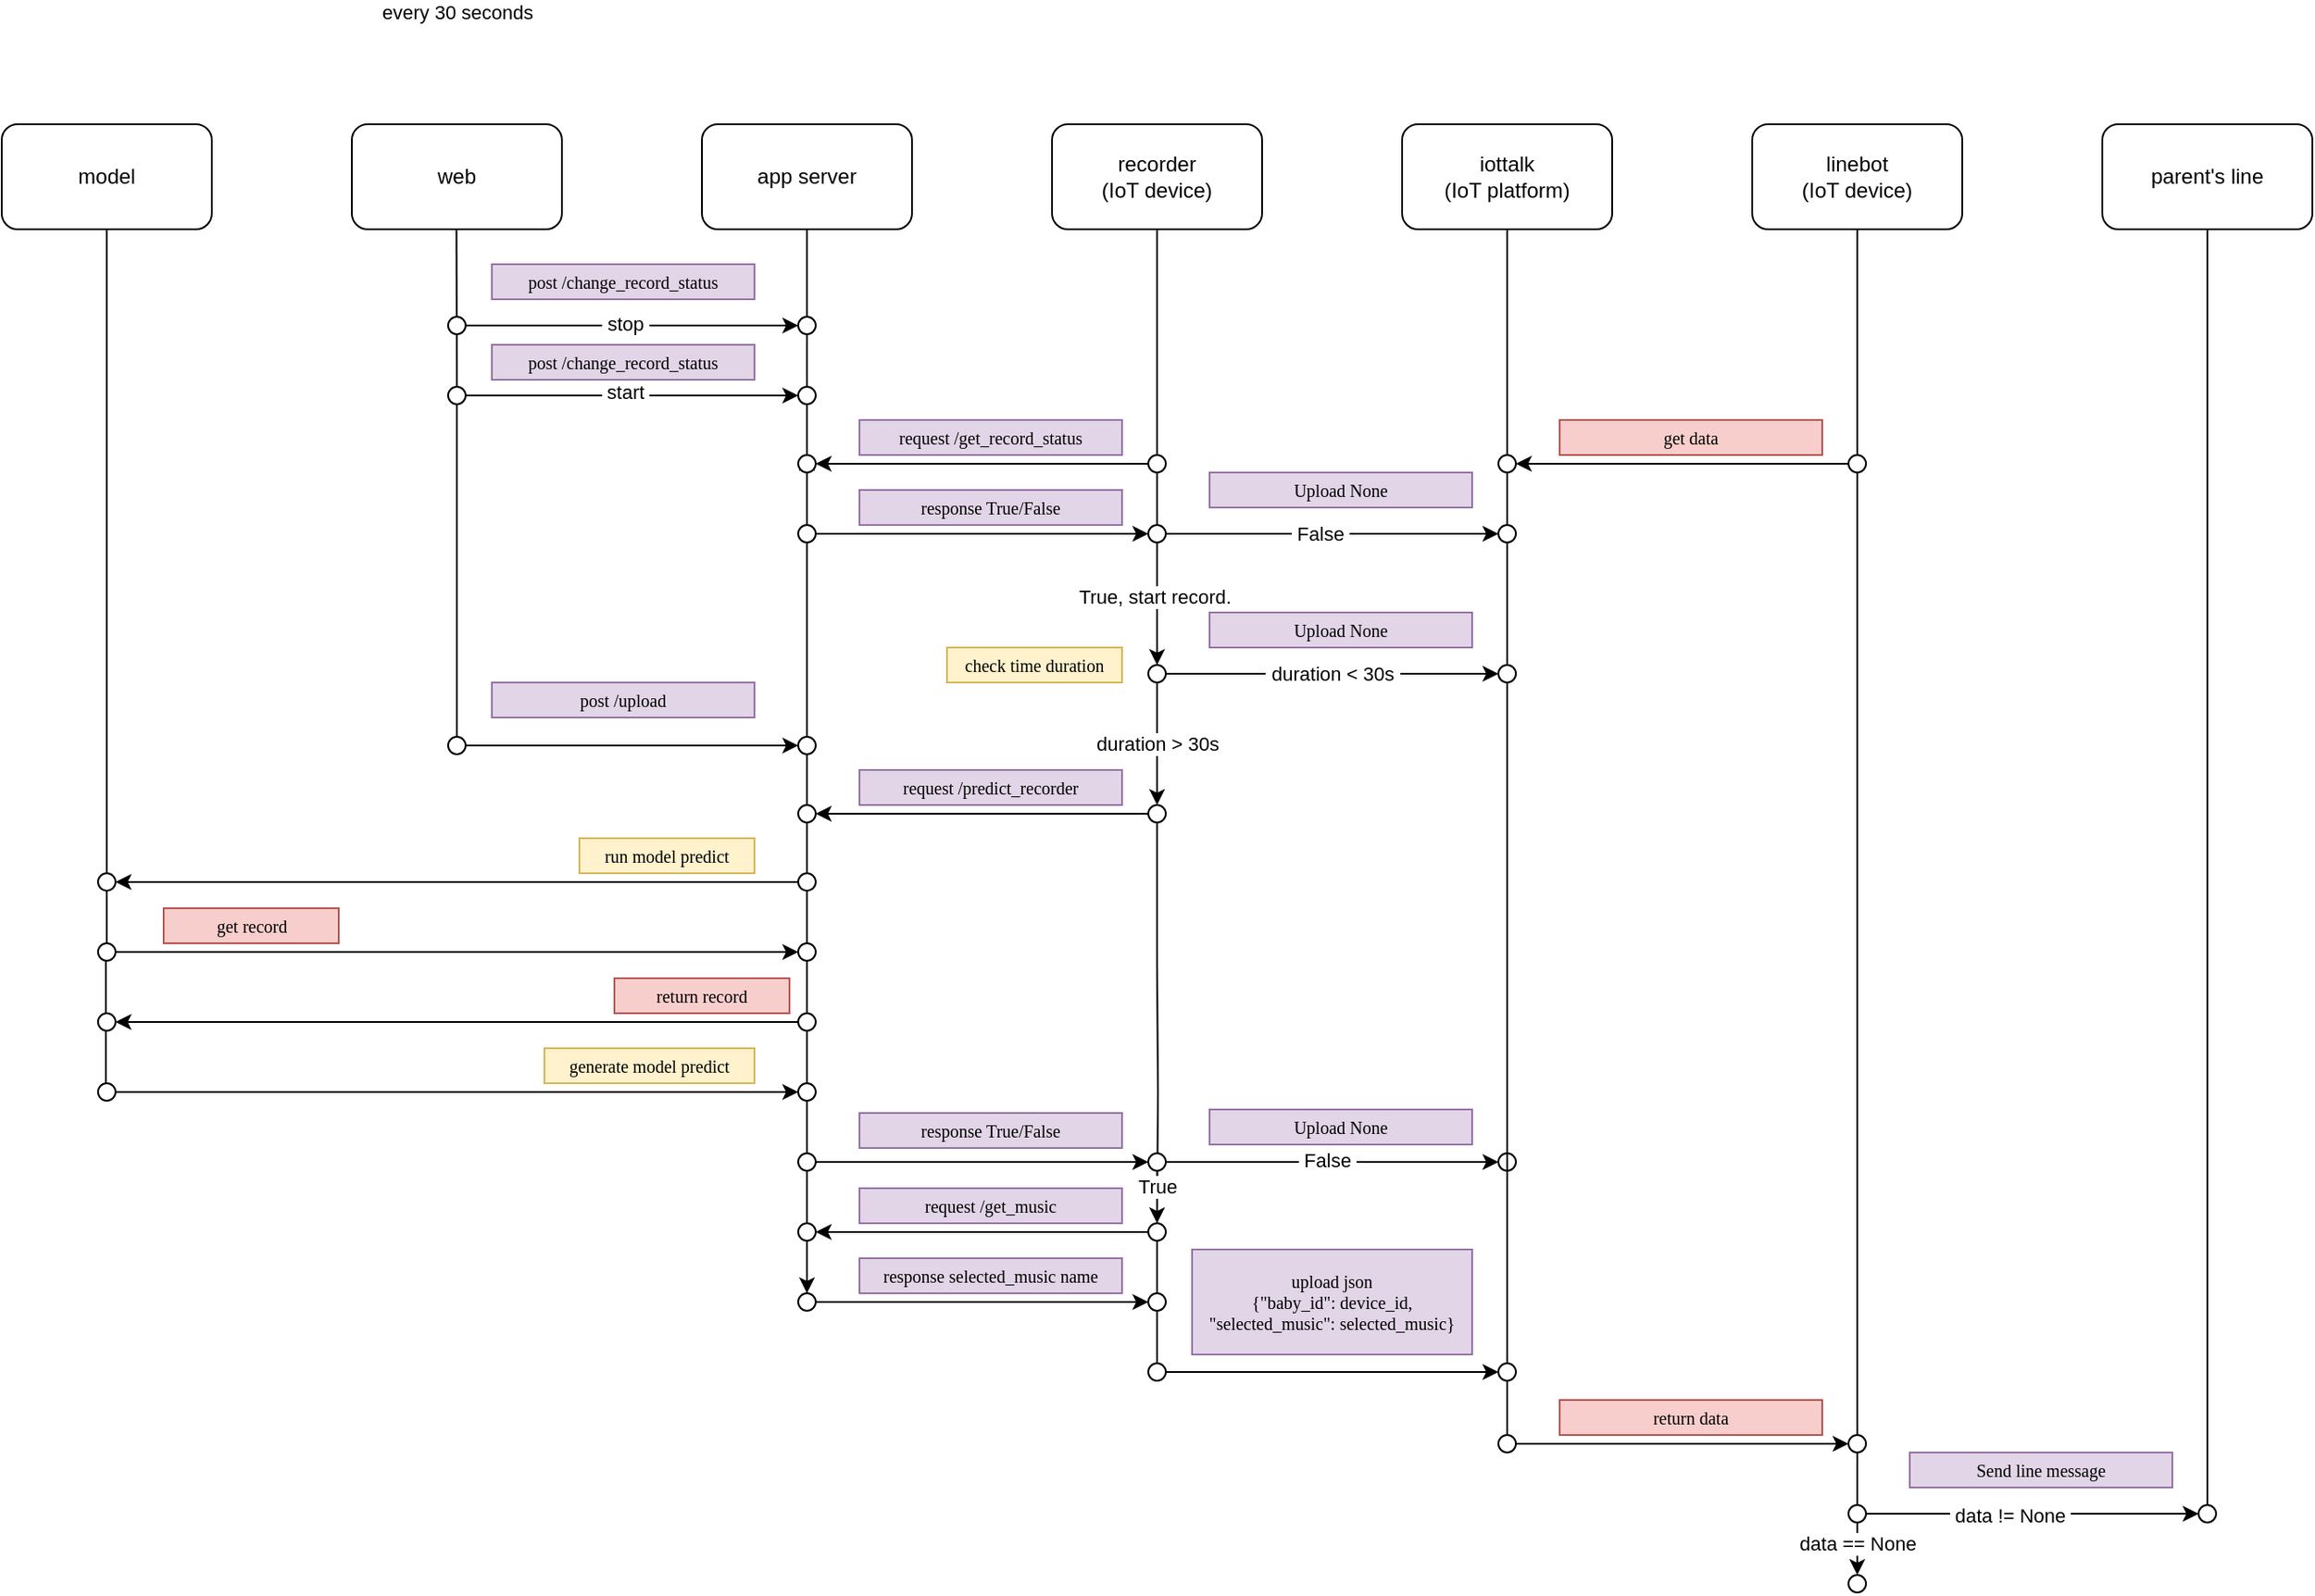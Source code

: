 <mxfile version="22.1.16" type="github">
  <diagram name="第 1 页" id="AM1pOyDXr0xeCYtkoIV7">
    <mxGraphModel dx="2261" dy="746" grid="1" gridSize="10" guides="1" tooltips="1" connect="1" arrows="1" fold="1" page="1" pageScale="1" pageWidth="827" pageHeight="1169" math="0" shadow="0">
      <root>
        <mxCell id="0" />
        <mxCell id="1" parent="0" />
        <mxCell id="ZWByFL8Ro4nNfFt7e3Mq-2" value="recorder&lt;br&gt;(IoT device)" style="rounded=1;whiteSpace=wrap;html=1;" vertex="1" parent="1">
          <mxGeometry x="140" y="120" width="120" height="60" as="geometry" />
        </mxCell>
        <mxCell id="ZWByFL8Ro4nNfFt7e3Mq-3" value="iottalk&lt;br&gt;(IoT platform)" style="rounded=1;whiteSpace=wrap;html=1;" vertex="1" parent="1">
          <mxGeometry x="340" y="120" width="120" height="60" as="geometry" />
        </mxCell>
        <mxCell id="ZWByFL8Ro4nNfFt7e3Mq-5" value="linebot&lt;br&gt;(IoT device)" style="rounded=1;whiteSpace=wrap;html=1;" vertex="1" parent="1">
          <mxGeometry x="540" y="120" width="120" height="60" as="geometry" />
        </mxCell>
        <mxCell id="ZWByFL8Ro4nNfFt7e3Mq-7" value="parent&#39;s line" style="rounded=1;whiteSpace=wrap;html=1;" vertex="1" parent="1">
          <mxGeometry x="740" y="120" width="120" height="60" as="geometry" />
        </mxCell>
        <mxCell id="ZWByFL8Ro4nNfFt7e3Mq-9" value="" style="endArrow=none;html=1;rounded=0;entryX=0.5;entryY=1;entryDx=0;entryDy=0;" edge="1" parent="1" source="ZWByFL8Ro4nNfFt7e3Mq-144" target="ZWByFL8Ro4nNfFt7e3Mq-3">
          <mxGeometry width="50" height="50" relative="1" as="geometry">
            <mxPoint x="400" y="360" as="sourcePoint" />
            <mxPoint x="410" y="190" as="targetPoint" />
          </mxGeometry>
        </mxCell>
        <mxCell id="ZWByFL8Ro4nNfFt7e3Mq-12" value="" style="endArrow=none;html=1;rounded=0;entryX=0.5;entryY=1;entryDx=0;entryDy=0;" edge="1" parent="1" source="ZWByFL8Ro4nNfFt7e3Mq-14">
          <mxGeometry width="50" height="50" relative="1" as="geometry">
            <mxPoint x="200" y="360" as="sourcePoint" />
            <mxPoint x="200" y="180" as="targetPoint" />
          </mxGeometry>
        </mxCell>
        <mxCell id="ZWByFL8Ro4nNfFt7e3Mq-32" value="" style="edgeStyle=orthogonalEdgeStyle;rounded=0;orthogonalLoop=1;jettySize=auto;html=1;" edge="1" parent="1" source="ZWByFL8Ro4nNfFt7e3Mq-14" target="ZWByFL8Ro4nNfFt7e3Mq-31">
          <mxGeometry relative="1" as="geometry" />
        </mxCell>
        <mxCell id="ZWByFL8Ro4nNfFt7e3Mq-14" value="" style="ellipse;whiteSpace=wrap;html=1;aspect=fixed;" vertex="1" parent="1">
          <mxGeometry x="195" y="309" width="10" height="10" as="geometry" />
        </mxCell>
        <mxCell id="ZWByFL8Ro4nNfFt7e3Mq-17" value="" style="endArrow=none;html=1;rounded=0;entryX=0.5;entryY=1;entryDx=0;entryDy=0;" edge="1" parent="1" source="ZWByFL8Ro4nNfFt7e3Mq-124" target="ZWByFL8Ro4nNfFt7e3Mq-15">
          <mxGeometry width="50" height="50" relative="1" as="geometry">
            <mxPoint x="400" y="398" as="sourcePoint" />
            <mxPoint x="400" y="298" as="targetPoint" />
          </mxGeometry>
        </mxCell>
        <mxCell id="ZWByFL8Ro4nNfFt7e3Mq-183" value="" style="edgeStyle=orthogonalEdgeStyle;rounded=0;orthogonalLoop=1;jettySize=auto;html=1;" edge="1" parent="1" source="ZWByFL8Ro4nNfFt7e3Mq-15" target="ZWByFL8Ro4nNfFt7e3Mq-182">
          <mxGeometry relative="1" as="geometry" />
        </mxCell>
        <mxCell id="ZWByFL8Ro4nNfFt7e3Mq-15" value="" style="ellipse;whiteSpace=wrap;html=1;aspect=fixed;" vertex="1" parent="1">
          <mxGeometry x="395" y="869" width="10" height="10" as="geometry" />
        </mxCell>
        <mxCell id="ZWByFL8Ro4nNfFt7e3Mq-18" value="app server" style="rounded=1;whiteSpace=wrap;html=1;" vertex="1" parent="1">
          <mxGeometry x="-60" y="120" width="120" height="60" as="geometry" />
        </mxCell>
        <mxCell id="ZWByFL8Ro4nNfFt7e3Mq-22" value="" style="endArrow=none;html=1;rounded=0;entryX=0.5;entryY=1;entryDx=0;entryDy=0;" edge="1" parent="1" source="ZWByFL8Ro4nNfFt7e3Mq-201">
          <mxGeometry width="50" height="50" relative="1" as="geometry">
            <mxPoint y="290" as="sourcePoint" />
            <mxPoint y="180" as="targetPoint" />
          </mxGeometry>
        </mxCell>
        <mxCell id="ZWByFL8Ro4nNfFt7e3Mq-23" value="" style="endArrow=none;html=1;rounded=0;entryX=0.5;entryY=1;entryDx=0;entryDy=0;" edge="1" parent="1" target="ZWByFL8Ro4nNfFt7e3Mq-24" source="ZWByFL8Ro4nNfFt7e3Mq-207">
          <mxGeometry width="50" height="50" relative="1" as="geometry">
            <mxPoint y="589" as="sourcePoint" />
            <mxPoint y="259" as="targetPoint" />
          </mxGeometry>
        </mxCell>
        <mxCell id="ZWByFL8Ro4nNfFt7e3Mq-38" value="" style="edgeStyle=orthogonalEdgeStyle;rounded=0;orthogonalLoop=1;jettySize=auto;html=1;" edge="1" parent="1" source="ZWByFL8Ro4nNfFt7e3Mq-24" target="ZWByFL8Ro4nNfFt7e3Mq-37">
          <mxGeometry relative="1" as="geometry" />
        </mxCell>
        <mxCell id="ZWByFL8Ro4nNfFt7e3Mq-25" value="web" style="rounded=1;whiteSpace=wrap;html=1;" vertex="1" parent="1">
          <mxGeometry x="-260" y="120" width="120" height="60" as="geometry" />
        </mxCell>
        <mxCell id="ZWByFL8Ro4nNfFt7e3Mq-27" value="" style="endArrow=none;html=1;rounded=0;entryX=0.5;entryY=1;entryDx=0;entryDy=0;" edge="1" parent="1" source="ZWByFL8Ro4nNfFt7e3Mq-28">
          <mxGeometry width="50" height="50" relative="1" as="geometry">
            <mxPoint x="-200" y="360" as="sourcePoint" />
            <mxPoint x="-200.24" y="180" as="targetPoint" />
          </mxGeometry>
        </mxCell>
        <mxCell id="ZWByFL8Ro4nNfFt7e3Mq-33" value="" style="endArrow=none;html=1;rounded=0;entryX=0.5;entryY=1;entryDx=0;entryDy=0;" edge="1" parent="1" source="ZWByFL8Ro4nNfFt7e3Mq-24" target="ZWByFL8Ro4nNfFt7e3Mq-31">
          <mxGeometry width="50" height="50" relative="1" as="geometry">
            <mxPoint y="369" as="sourcePoint" />
            <mxPoint y="259" as="targetPoint" />
          </mxGeometry>
        </mxCell>
        <mxCell id="ZWByFL8Ro4nNfFt7e3Mq-43" style="edgeStyle=orthogonalEdgeStyle;rounded=0;orthogonalLoop=1;jettySize=auto;html=1;exitX=0;exitY=1;exitDx=0;exitDy=0;" edge="1" parent="1" source="ZWByFL8Ro4nNfFt7e3Mq-31">
          <mxGeometry relative="1" as="geometry">
            <mxPoint y="309" as="targetPoint" />
          </mxGeometry>
        </mxCell>
        <mxCell id="ZWByFL8Ro4nNfFt7e3Mq-31" value="" style="ellipse;whiteSpace=wrap;html=1;aspect=fixed;" vertex="1" parent="1">
          <mxGeometry x="-5" y="309" width="10" height="10" as="geometry" />
        </mxCell>
        <mxCell id="ZWByFL8Ro4nNfFt7e3Mq-36" value="request&amp;nbsp;/get_record_status" style="rounded=0;whiteSpace=wrap;html=1;fillColor=#e1d5e7;strokeColor=#9673a6;fontFamily=Comic Sans MS;fontSize=10;" vertex="1" parent="1">
          <mxGeometry x="30" y="289" width="150" height="20" as="geometry" />
        </mxCell>
        <mxCell id="ZWByFL8Ro4nNfFt7e3Mq-41" value="" style="rounded=0;orthogonalLoop=1;jettySize=auto;html=1;endArrow=none;endFill=0;" edge="1" parent="1" source="ZWByFL8Ro4nNfFt7e3Mq-37" target="ZWByFL8Ro4nNfFt7e3Mq-40">
          <mxGeometry relative="1" as="geometry" />
        </mxCell>
        <mxCell id="ZWByFL8Ro4nNfFt7e3Mq-47" value="" style="edgeStyle=orthogonalEdgeStyle;rounded=0;orthogonalLoop=1;jettySize=auto;html=1;" edge="1" parent="1" source="ZWByFL8Ro4nNfFt7e3Mq-37" target="ZWByFL8Ro4nNfFt7e3Mq-40">
          <mxGeometry relative="1" as="geometry" />
        </mxCell>
        <mxCell id="ZWByFL8Ro4nNfFt7e3Mq-48" value="&amp;nbsp;True, start record.&amp;nbsp;&amp;nbsp;" style="edgeLabel;html=1;align=center;verticalAlign=middle;resizable=0;points=[];" vertex="1" connectable="0" parent="ZWByFL8Ro4nNfFt7e3Mq-47">
          <mxGeometry x="0.286" y="-1" relative="1" as="geometry">
            <mxPoint x="1" y="-14" as="offset" />
          </mxGeometry>
        </mxCell>
        <mxCell id="ZWByFL8Ro4nNfFt7e3Mq-173" style="edgeStyle=orthogonalEdgeStyle;rounded=0;orthogonalLoop=1;jettySize=auto;html=1;entryX=0.5;entryY=1;entryDx=0;entryDy=0;endArrow=none;endFill=0;" edge="1" parent="1" source="ZWByFL8Ro4nNfFt7e3Mq-37" target="ZWByFL8Ro4nNfFt7e3Mq-14">
          <mxGeometry relative="1" as="geometry" />
        </mxCell>
        <mxCell id="ZWByFL8Ro4nNfFt7e3Mq-175" value="" style="edgeStyle=orthogonalEdgeStyle;rounded=0;orthogonalLoop=1;jettySize=auto;html=1;" edge="1" parent="1" source="ZWByFL8Ro4nNfFt7e3Mq-37" target="ZWByFL8Ro4nNfFt7e3Mq-174">
          <mxGeometry relative="1" as="geometry" />
        </mxCell>
        <mxCell id="ZWByFL8Ro4nNfFt7e3Mq-177" value="&amp;nbsp;False&amp;nbsp;" style="edgeLabel;html=1;align=center;verticalAlign=middle;resizable=0;points=[];" vertex="1" connectable="0" parent="ZWByFL8Ro4nNfFt7e3Mq-175">
          <mxGeometry x="-0.074" relative="1" as="geometry">
            <mxPoint as="offset" />
          </mxGeometry>
        </mxCell>
        <mxCell id="ZWByFL8Ro4nNfFt7e3Mq-37" value="" style="ellipse;whiteSpace=wrap;html=1;aspect=fixed;" vertex="1" parent="1">
          <mxGeometry x="195" y="349" width="10" height="10" as="geometry" />
        </mxCell>
        <mxCell id="ZWByFL8Ro4nNfFt7e3Mq-50" value="" style="edgeStyle=orthogonalEdgeStyle;rounded=0;orthogonalLoop=1;jettySize=auto;html=1;" edge="1" parent="1" source="ZWByFL8Ro4nNfFt7e3Mq-40" target="ZWByFL8Ro4nNfFt7e3Mq-49">
          <mxGeometry relative="1" as="geometry" />
        </mxCell>
        <mxCell id="ZWByFL8Ro4nNfFt7e3Mq-58" value="&amp;nbsp;duration &amp;gt; 30s&amp;nbsp;" style="edgeLabel;html=1;align=center;verticalAlign=middle;resizable=0;points=[];" vertex="1" connectable="0" parent="ZWByFL8Ro4nNfFt7e3Mq-50">
          <mxGeometry x="-0.018" relative="1" as="geometry">
            <mxPoint as="offset" />
          </mxGeometry>
        </mxCell>
        <mxCell id="ZWByFL8Ro4nNfFt7e3Mq-54" value="" style="edgeStyle=orthogonalEdgeStyle;rounded=0;orthogonalLoop=1;jettySize=auto;html=1;" edge="1" parent="1" source="ZWByFL8Ro4nNfFt7e3Mq-40" target="ZWByFL8Ro4nNfFt7e3Mq-53">
          <mxGeometry relative="1" as="geometry" />
        </mxCell>
        <mxCell id="ZWByFL8Ro4nNfFt7e3Mq-56" value="&amp;nbsp;duration &amp;lt; 30s&amp;nbsp;" style="edgeLabel;html=1;align=center;verticalAlign=middle;resizable=0;points=[];" vertex="1" connectable="0" parent="ZWByFL8Ro4nNfFt7e3Mq-54">
          <mxGeometry x="0.346" relative="1" as="geometry">
            <mxPoint x="-33" as="offset" />
          </mxGeometry>
        </mxCell>
        <mxCell id="ZWByFL8Ro4nNfFt7e3Mq-40" value="" style="ellipse;whiteSpace=wrap;html=1;aspect=fixed;" vertex="1" parent="1">
          <mxGeometry x="195" y="429" width="10" height="10" as="geometry" />
        </mxCell>
        <mxCell id="ZWByFL8Ro4nNfFt7e3Mq-44" value="" style="endArrow=none;html=1;rounded=0;entryX=0.5;entryY=1;entryDx=0;entryDy=0;" edge="1" parent="1" target="ZWByFL8Ro4nNfFt7e3Mq-24">
          <mxGeometry width="50" height="50" relative="1" as="geometry">
            <mxPoint y="369" as="sourcePoint" />
            <mxPoint y="319" as="targetPoint" />
          </mxGeometry>
        </mxCell>
        <mxCell id="ZWByFL8Ro4nNfFt7e3Mq-24" value="" style="ellipse;whiteSpace=wrap;html=1;aspect=fixed;" vertex="1" parent="1">
          <mxGeometry x="-5" y="349" width="10" height="10" as="geometry" />
        </mxCell>
        <mxCell id="ZWByFL8Ro4nNfFt7e3Mq-45" value="response True/False" style="rounded=0;whiteSpace=wrap;html=1;fillColor=#e1d5e7;strokeColor=#9673a6;fontFamily=Comic Sans MS;fontSize=10;" vertex="1" parent="1">
          <mxGeometry x="30" y="329" width="150" height="20" as="geometry" />
        </mxCell>
        <mxCell id="ZWByFL8Ro4nNfFt7e3Mq-60" value="" style="edgeStyle=orthogonalEdgeStyle;rounded=0;orthogonalLoop=1;jettySize=auto;html=1;endArrow=none;endFill=0;" edge="1" parent="1" source="ZWByFL8Ro4nNfFt7e3Mq-106">
          <mxGeometry relative="1" as="geometry">
            <mxPoint x="200" y="818" as="targetPoint" />
          </mxGeometry>
        </mxCell>
        <mxCell id="ZWByFL8Ro4nNfFt7e3Mq-62" value="" style="edgeStyle=orthogonalEdgeStyle;rounded=0;orthogonalLoop=1;jettySize=auto;html=1;" edge="1" parent="1" source="ZWByFL8Ro4nNfFt7e3Mq-49" target="ZWByFL8Ro4nNfFt7e3Mq-61">
          <mxGeometry relative="1" as="geometry" />
        </mxCell>
        <mxCell id="ZWByFL8Ro4nNfFt7e3Mq-49" value="" style="ellipse;whiteSpace=wrap;html=1;aspect=fixed;" vertex="1" parent="1">
          <mxGeometry x="195" y="509" width="10" height="10" as="geometry" />
        </mxCell>
        <mxCell id="ZWByFL8Ro4nNfFt7e3Mq-55" value="check time duration" style="rounded=0;whiteSpace=wrap;html=1;fillColor=#fff2cc;strokeColor=#d6b656;fontFamily=Comic Sans MS;fontSize=10;" vertex="1" parent="1">
          <mxGeometry x="80" y="419" width="100" height="20" as="geometry" />
        </mxCell>
        <mxCell id="ZWByFL8Ro4nNfFt7e3Mq-63" value="" style="endArrow=none;html=1;rounded=0;entryX=0.5;entryY=1;entryDx=0;entryDy=0;" edge="1" parent="1" source="ZWByFL8Ro4nNfFt7e3Mq-137" target="ZWByFL8Ro4nNfFt7e3Mq-61">
          <mxGeometry width="50" height="50" relative="1" as="geometry">
            <mxPoint y="749" as="sourcePoint" />
            <mxPoint y="359" as="targetPoint" />
          </mxGeometry>
        </mxCell>
        <mxCell id="ZWByFL8Ro4nNfFt7e3Mq-61" value="" style="ellipse;whiteSpace=wrap;html=1;aspect=fixed;" vertex="1" parent="1">
          <mxGeometry x="-5" y="509" width="10" height="10" as="geometry" />
        </mxCell>
        <mxCell id="ZWByFL8Ro4nNfFt7e3Mq-65" value="request&amp;nbsp;/predict_recorder" style="rounded=0;whiteSpace=wrap;html=1;fillColor=#e1d5e7;strokeColor=#9673a6;fontFamily=Comic Sans MS;fontSize=10;" vertex="1" parent="1">
          <mxGeometry x="30" y="489" width="150" height="20" as="geometry" />
        </mxCell>
        <mxCell id="ZWByFL8Ro4nNfFt7e3Mq-76" value="" style="edgeStyle=orthogonalEdgeStyle;rounded=0;orthogonalLoop=1;jettySize=auto;html=1;" edge="1" parent="1" source="ZWByFL8Ro4nNfFt7e3Mq-67" target="ZWByFL8Ro4nNfFt7e3Mq-75">
          <mxGeometry relative="1" as="geometry" />
        </mxCell>
        <mxCell id="ZWByFL8Ro4nNfFt7e3Mq-67" value="" style="ellipse;whiteSpace=wrap;html=1;aspect=fixed;" vertex="1" parent="1">
          <mxGeometry x="-5" y="548" width="10" height="10" as="geometry" />
        </mxCell>
        <mxCell id="ZWByFL8Ro4nNfFt7e3Mq-70" value="" style="edgeStyle=orthogonalEdgeStyle;rounded=0;orthogonalLoop=1;jettySize=auto;html=1;endArrow=none;endFill=0;" edge="1" parent="1" source="ZWByFL8Ro4nNfFt7e3Mq-49">
          <mxGeometry relative="1" as="geometry">
            <mxPoint x="200" y="479" as="sourcePoint" />
            <mxPoint x="200" y="599" as="targetPoint" />
          </mxGeometry>
        </mxCell>
        <mxCell id="ZWByFL8Ro4nNfFt7e3Mq-72" value="model" style="whiteSpace=wrap;html=1;rounded=1;" vertex="1" parent="1">
          <mxGeometry x="-460" y="120" width="120" height="60" as="geometry" />
        </mxCell>
        <mxCell id="ZWByFL8Ro4nNfFt7e3Mq-74" value="" style="endArrow=none;html=1;rounded=0;entryX=0.5;entryY=1;entryDx=0;entryDy=0;" edge="1" parent="1" source="ZWByFL8Ro4nNfFt7e3Mq-75" target="ZWByFL8Ro4nNfFt7e3Mq-72">
          <mxGeometry width="50" height="50" relative="1" as="geometry">
            <mxPoint x="-400" y="480" as="sourcePoint" />
            <mxPoint x="-360" y="180" as="targetPoint" />
          </mxGeometry>
        </mxCell>
        <mxCell id="ZWByFL8Ro4nNfFt7e3Mq-238" style="edgeStyle=orthogonalEdgeStyle;rounded=0;orthogonalLoop=1;jettySize=auto;html=1;entryX=0.5;entryY=0;entryDx=0;entryDy=0;endArrow=none;endFill=0;" edge="1" parent="1" source="ZWByFL8Ro4nNfFt7e3Mq-75" target="ZWByFL8Ro4nNfFt7e3Mq-80">
          <mxGeometry relative="1" as="geometry" />
        </mxCell>
        <mxCell id="ZWByFL8Ro4nNfFt7e3Mq-75" value="" style="ellipse;whiteSpace=wrap;html=1;aspect=fixed;" vertex="1" parent="1">
          <mxGeometry x="-405" y="548" width="10" height="10" as="geometry" />
        </mxCell>
        <mxCell id="ZWByFL8Ro4nNfFt7e3Mq-79" value="run model predict" style="rounded=0;whiteSpace=wrap;html=1;fillColor=#fff2cc;strokeColor=#d6b656;fontFamily=Comic Sans MS;fontSize=10;" vertex="1" parent="1">
          <mxGeometry x="-130" y="528" width="100" height="20" as="geometry" />
        </mxCell>
        <mxCell id="ZWByFL8Ro4nNfFt7e3Mq-138" style="edgeStyle=orthogonalEdgeStyle;rounded=0;orthogonalLoop=1;jettySize=auto;html=1;entryX=0;entryY=0.5;entryDx=0;entryDy=0;" edge="1" parent="1" source="ZWByFL8Ro4nNfFt7e3Mq-80" target="ZWByFL8Ro4nNfFt7e3Mq-137">
          <mxGeometry relative="1" as="geometry" />
        </mxCell>
        <mxCell id="ZWByFL8Ro4nNfFt7e3Mq-80" value="" style="ellipse;whiteSpace=wrap;html=1;aspect=fixed;" vertex="1" parent="1">
          <mxGeometry x="-405" y="588" width="10" height="10" as="geometry" />
        </mxCell>
        <mxCell id="ZWByFL8Ro4nNfFt7e3Mq-85" value="get record" style="rounded=0;whiteSpace=wrap;html=1;fillColor=#f8cecc;strokeColor=#b85450;fontFamily=Comic Sans MS;fontSize=10;" vertex="1" parent="1">
          <mxGeometry x="-367.5" y="568" width="100" height="20" as="geometry" />
        </mxCell>
        <mxCell id="ZWByFL8Ro4nNfFt7e3Mq-89" value="return record" style="rounded=0;whiteSpace=wrap;html=1;fillColor=#f8cecc;strokeColor=#b85450;fontFamily=Comic Sans MS;fontSize=10;" vertex="1" parent="1">
          <mxGeometry x="-110" y="608" width="100" height="20" as="geometry" />
        </mxCell>
        <mxCell id="ZWByFL8Ro4nNfFt7e3Mq-93" value="" style="edgeStyle=orthogonalEdgeStyle;rounded=0;orthogonalLoop=1;jettySize=auto;html=1;" edge="1" parent="1" source="ZWByFL8Ro4nNfFt7e3Mq-91" target="ZWByFL8Ro4nNfFt7e3Mq-92">
          <mxGeometry relative="1" as="geometry" />
        </mxCell>
        <mxCell id="ZWByFL8Ro4nNfFt7e3Mq-91" value="" style="ellipse;whiteSpace=wrap;html=1;aspect=fixed;" vertex="1" parent="1">
          <mxGeometry x="-405" y="668" width="10" height="10" as="geometry" />
        </mxCell>
        <mxCell id="ZWByFL8Ro4nNfFt7e3Mq-94" value="" style="endArrow=none;html=1;rounded=0;entryX=0.5;entryY=1;entryDx=0;entryDy=0;" edge="1" parent="1" source="ZWByFL8Ro4nNfFt7e3Mq-110" target="ZWByFL8Ro4nNfFt7e3Mq-64">
          <mxGeometry width="50" height="50" relative="1" as="geometry">
            <mxPoint y="788" as="sourcePoint" />
            <mxPoint y="518" as="targetPoint" />
          </mxGeometry>
        </mxCell>
        <mxCell id="ZWByFL8Ro4nNfFt7e3Mq-99" value="" style="edgeStyle=orthogonalEdgeStyle;rounded=0;orthogonalLoop=1;jettySize=auto;html=1;" edge="1" parent="1" source="ZWByFL8Ro4nNfFt7e3Mq-64" target="ZWByFL8Ro4nNfFt7e3Mq-98">
          <mxGeometry relative="1" as="geometry" />
        </mxCell>
        <mxCell id="ZWByFL8Ro4nNfFt7e3Mq-64" value="" style="ellipse;whiteSpace=wrap;html=1;aspect=fixed;" vertex="1" parent="1">
          <mxGeometry x="-5" y="708" width="10" height="10" as="geometry" />
        </mxCell>
        <mxCell id="ZWByFL8Ro4nNfFt7e3Mq-96" value="" style="endArrow=none;html=1;rounded=0;entryX=0.5;entryY=1;entryDx=0;entryDy=0;" edge="1" parent="1" source="ZWByFL8Ro4nNfFt7e3Mq-64" target="ZWByFL8Ro4nNfFt7e3Mq-92">
          <mxGeometry width="50" height="50" relative="1" as="geometry">
            <mxPoint y="718" as="sourcePoint" />
            <mxPoint y="518" as="targetPoint" />
          </mxGeometry>
        </mxCell>
        <mxCell id="ZWByFL8Ro4nNfFt7e3Mq-92" value="" style="ellipse;whiteSpace=wrap;html=1;aspect=fixed;" vertex="1" parent="1">
          <mxGeometry x="-5" y="668" width="10" height="10" as="geometry" />
        </mxCell>
        <mxCell id="ZWByFL8Ro4nNfFt7e3Mq-97" value="generate model predict" style="rounded=0;whiteSpace=wrap;html=1;fillColor=#fff2cc;strokeColor=#d6b656;fontFamily=Comic Sans MS;fontSize=10;" vertex="1" parent="1">
          <mxGeometry x="-150" y="648" width="120" height="20" as="geometry" />
        </mxCell>
        <mxCell id="ZWByFL8Ro4nNfFt7e3Mq-107" value="" style="edgeStyle=orthogonalEdgeStyle;rounded=0;orthogonalLoop=1;jettySize=auto;html=1;" edge="1" parent="1" source="ZWByFL8Ro4nNfFt7e3Mq-98" target="ZWByFL8Ro4nNfFt7e3Mq-106">
          <mxGeometry relative="1" as="geometry" />
        </mxCell>
        <mxCell id="ZWByFL8Ro4nNfFt7e3Mq-102" value="response True/False" style="rounded=0;whiteSpace=wrap;html=1;fillColor=#e1d5e7;strokeColor=#9673a6;fontFamily=Comic Sans MS;fontSize=10;" vertex="1" parent="1">
          <mxGeometry x="30" y="685" width="150" height="20" as="geometry" />
        </mxCell>
        <mxCell id="ZWByFL8Ro4nNfFt7e3Mq-86" value="" style="ellipse;whiteSpace=wrap;html=1;aspect=fixed;" vertex="1" parent="1">
          <mxGeometry x="-405" y="628" width="10" height="10" as="geometry" />
        </mxCell>
        <mxCell id="ZWByFL8Ro4nNfFt7e3Mq-108" value="" style="edgeStyle=orthogonalEdgeStyle;rounded=0;orthogonalLoop=1;jettySize=auto;html=1;endArrow=none;endFill=0;" edge="1" parent="1" target="ZWByFL8Ro4nNfFt7e3Mq-106">
          <mxGeometry relative="1" as="geometry">
            <mxPoint x="200" y="598" as="sourcePoint" />
            <mxPoint x="200" y="818" as="targetPoint" />
          </mxGeometry>
        </mxCell>
        <mxCell id="ZWByFL8Ro4nNfFt7e3Mq-109" value="&amp;nbsp;True&amp;nbsp;" style="edgeLabel;html=1;align=center;verticalAlign=middle;resizable=0;points=[];" vertex="1" connectable="0" parent="ZWByFL8Ro4nNfFt7e3Mq-108">
          <mxGeometry x="0.718" relative="1" as="geometry">
            <mxPoint as="offset" />
          </mxGeometry>
        </mxCell>
        <mxCell id="ZWByFL8Ro4nNfFt7e3Mq-111" value="" style="edgeStyle=orthogonalEdgeStyle;rounded=0;orthogonalLoop=1;jettySize=auto;html=1;" edge="1" parent="1" source="ZWByFL8Ro4nNfFt7e3Mq-106" target="ZWByFL8Ro4nNfFt7e3Mq-110">
          <mxGeometry relative="1" as="geometry" />
        </mxCell>
        <mxCell id="ZWByFL8Ro4nNfFt7e3Mq-106" value="" style="ellipse;whiteSpace=wrap;html=1;aspect=fixed;" vertex="1" parent="1">
          <mxGeometry x="195" y="748" width="10" height="10" as="geometry" />
        </mxCell>
        <mxCell id="ZWByFL8Ro4nNfFt7e3Mq-163" value="" style="edgeStyle=orthogonalEdgeStyle;rounded=0;orthogonalLoop=1;jettySize=auto;html=1;" edge="1" parent="1" source="ZWByFL8Ro4nNfFt7e3Mq-98" target="ZWByFL8Ro4nNfFt7e3Mq-162">
          <mxGeometry relative="1" as="geometry" />
        </mxCell>
        <mxCell id="ZWByFL8Ro4nNfFt7e3Mq-165" value="&amp;nbsp;False&amp;nbsp;" style="edgeLabel;html=1;align=center;verticalAlign=middle;resizable=0;points=[];" vertex="1" connectable="0" parent="ZWByFL8Ro4nNfFt7e3Mq-163">
          <mxGeometry x="-0.03" y="1" relative="1" as="geometry">
            <mxPoint as="offset" />
          </mxGeometry>
        </mxCell>
        <mxCell id="ZWByFL8Ro4nNfFt7e3Mq-98" value="" style="ellipse;whiteSpace=wrap;html=1;aspect=fixed;" vertex="1" parent="1">
          <mxGeometry x="195" y="708" width="10" height="10" as="geometry" />
        </mxCell>
        <mxCell id="ZWByFL8Ro4nNfFt7e3Mq-112" value="" style="endArrow=none;html=1;rounded=0;entryX=0.5;entryY=1;entryDx=0;entryDy=0;" edge="1" parent="1" target="ZWByFL8Ro4nNfFt7e3Mq-110">
          <mxGeometry width="50" height="50" relative="1" as="geometry">
            <mxPoint y="788" as="sourcePoint" />
            <mxPoint y="718" as="targetPoint" />
          </mxGeometry>
        </mxCell>
        <mxCell id="ZWByFL8Ro4nNfFt7e3Mq-115" value="" style="edgeStyle=orthogonalEdgeStyle;rounded=0;orthogonalLoop=1;jettySize=auto;html=1;" edge="1" parent="1" source="ZWByFL8Ro4nNfFt7e3Mq-110" target="ZWByFL8Ro4nNfFt7e3Mq-114">
          <mxGeometry relative="1" as="geometry" />
        </mxCell>
        <mxCell id="ZWByFL8Ro4nNfFt7e3Mq-110" value="" style="ellipse;whiteSpace=wrap;html=1;aspect=fixed;" vertex="1" parent="1">
          <mxGeometry x="-5" y="748" width="10" height="10" as="geometry" />
        </mxCell>
        <mxCell id="ZWByFL8Ro4nNfFt7e3Mq-113" value="request&amp;nbsp;/get_music" style="rounded=0;whiteSpace=wrap;html=1;fillColor=#e1d5e7;strokeColor=#9673a6;fontFamily=Comic Sans MS;fontSize=10;" vertex="1" parent="1">
          <mxGeometry x="30" y="728" width="150" height="20" as="geometry" />
        </mxCell>
        <mxCell id="ZWByFL8Ro4nNfFt7e3Mq-117" value="" style="edgeStyle=orthogonalEdgeStyle;rounded=0;orthogonalLoop=1;jettySize=auto;html=1;" edge="1" parent="1" source="ZWByFL8Ro4nNfFt7e3Mq-114" target="ZWByFL8Ro4nNfFt7e3Mq-116">
          <mxGeometry relative="1" as="geometry" />
        </mxCell>
        <mxCell id="ZWByFL8Ro4nNfFt7e3Mq-114" value="" style="ellipse;whiteSpace=wrap;html=1;aspect=fixed;" vertex="1" parent="1">
          <mxGeometry x="-5" y="788" width="10" height="10" as="geometry" />
        </mxCell>
        <mxCell id="ZWByFL8Ro4nNfFt7e3Mq-120" value="" style="edgeStyle=orthogonalEdgeStyle;rounded=0;orthogonalLoop=1;jettySize=auto;html=1;endArrow=none;endFill=0;" edge="1" parent="1" source="ZWByFL8Ro4nNfFt7e3Mq-116" target="ZWByFL8Ro4nNfFt7e3Mq-119">
          <mxGeometry relative="1" as="geometry" />
        </mxCell>
        <mxCell id="ZWByFL8Ro4nNfFt7e3Mq-116" value="" style="ellipse;whiteSpace=wrap;html=1;aspect=fixed;" vertex="1" parent="1">
          <mxGeometry x="195" y="788" width="10" height="10" as="geometry" />
        </mxCell>
        <mxCell id="ZWByFL8Ro4nNfFt7e3Mq-118" value="response&amp;nbsp;selected_music name" style="rounded=0;whiteSpace=wrap;html=1;fillColor=#e1d5e7;strokeColor=#9673a6;fontFamily=Comic Sans MS;fontSize=10;" vertex="1" parent="1">
          <mxGeometry x="30" y="768" width="150" height="20" as="geometry" />
        </mxCell>
        <mxCell id="ZWByFL8Ro4nNfFt7e3Mq-125" value="" style="edgeStyle=orthogonalEdgeStyle;rounded=0;orthogonalLoop=1;jettySize=auto;html=1;" edge="1" parent="1" source="ZWByFL8Ro4nNfFt7e3Mq-119" target="ZWByFL8Ro4nNfFt7e3Mq-124">
          <mxGeometry relative="1" as="geometry" />
        </mxCell>
        <mxCell id="ZWByFL8Ro4nNfFt7e3Mq-119" value="" style="ellipse;whiteSpace=wrap;html=1;aspect=fixed;" vertex="1" parent="1">
          <mxGeometry x="195" y="828" width="10" height="10" as="geometry" />
        </mxCell>
        <mxCell id="ZWByFL8Ro4nNfFt7e3Mq-126" value="" style="endArrow=none;html=1;rounded=0;entryX=0.5;entryY=1;entryDx=0;entryDy=0;" edge="1" parent="1" target="ZWByFL8Ro4nNfFt7e3Mq-124">
          <mxGeometry width="50" height="50" relative="1" as="geometry">
            <mxPoint x="400" y="359" as="sourcePoint" />
            <mxPoint x="400" y="859" as="targetPoint" />
          </mxGeometry>
        </mxCell>
        <mxCell id="ZWByFL8Ro4nNfFt7e3Mq-127" value="upload json&lt;br&gt;{&quot;baby_id&quot;: device_id, &quot;selected_music&quot;: selected_music}" style="rounded=0;whiteSpace=wrap;html=1;fillColor=#e1d5e7;strokeColor=#9673a6;fontFamily=Comic Sans MS;fontSize=10;" vertex="1" parent="1">
          <mxGeometry x="220" y="763" width="160" height="60" as="geometry" />
        </mxCell>
        <mxCell id="ZWByFL8Ro4nNfFt7e3Mq-136" value="" style="endArrow=none;html=1;rounded=0;entryX=0.5;entryY=1;entryDx=0;entryDy=0;" edge="1" parent="1" source="ZWByFL8Ro4nNfFt7e3Mq-59" target="ZWByFL8Ro4nNfFt7e3Mq-137">
          <mxGeometry width="50" height="50" relative="1" as="geometry">
            <mxPoint y="668" as="sourcePoint" />
            <mxPoint y="518" as="targetPoint" />
          </mxGeometry>
        </mxCell>
        <mxCell id="ZWByFL8Ro4nNfFt7e3Mq-137" value="" style="ellipse;whiteSpace=wrap;html=1;aspect=fixed;" vertex="1" parent="1">
          <mxGeometry x="-5" y="588" width="10" height="10" as="geometry" />
        </mxCell>
        <mxCell id="ZWByFL8Ro4nNfFt7e3Mq-139" value="" style="endArrow=none;html=1;rounded=0;entryX=0.5;entryY=1;entryDx=0;entryDy=0;" edge="1" parent="1" source="ZWByFL8Ro4nNfFt7e3Mq-92" target="ZWByFL8Ro4nNfFt7e3Mq-59">
          <mxGeometry width="50" height="50" relative="1" as="geometry">
            <mxPoint y="668" as="sourcePoint" />
            <mxPoint y="598" as="targetPoint" />
          </mxGeometry>
        </mxCell>
        <mxCell id="ZWByFL8Ro4nNfFt7e3Mq-140" style="edgeStyle=orthogonalEdgeStyle;rounded=0;orthogonalLoop=1;jettySize=auto;html=1;entryX=1;entryY=0.5;entryDx=0;entryDy=0;" edge="1" parent="1" source="ZWByFL8Ro4nNfFt7e3Mq-59" target="ZWByFL8Ro4nNfFt7e3Mq-86">
          <mxGeometry relative="1" as="geometry" />
        </mxCell>
        <mxCell id="ZWByFL8Ro4nNfFt7e3Mq-59" value="" style="ellipse;whiteSpace=wrap;html=1;aspect=fixed;" vertex="1" parent="1">
          <mxGeometry x="-5" y="628" width="10" height="10" as="geometry" />
        </mxCell>
        <mxCell id="ZWByFL8Ro4nNfFt7e3Mq-143" value="" style="edgeStyle=orthogonalEdgeStyle;rounded=0;orthogonalLoop=1;jettySize=auto;html=1;endArrow=none;endFill=0;" edge="1" parent="1" source="ZWByFL8Ro4nNfFt7e3Mq-5" target="ZWByFL8Ro4nNfFt7e3Mq-141">
          <mxGeometry relative="1" as="geometry">
            <mxPoint x="600" y="180" as="sourcePoint" />
            <mxPoint x="600" y="800" as="targetPoint" />
          </mxGeometry>
        </mxCell>
        <mxCell id="ZWByFL8Ro4nNfFt7e3Mq-145" value="" style="edgeStyle=orthogonalEdgeStyle;rounded=0;orthogonalLoop=1;jettySize=auto;html=1;" edge="1" parent="1" source="ZWByFL8Ro4nNfFt7e3Mq-141" target="ZWByFL8Ro4nNfFt7e3Mq-144">
          <mxGeometry relative="1" as="geometry" />
        </mxCell>
        <mxCell id="ZWByFL8Ro4nNfFt7e3Mq-141" value="" style="ellipse;whiteSpace=wrap;html=1;rounded=1;" vertex="1" parent="1">
          <mxGeometry x="595" y="309" width="10" height="10" as="geometry" />
        </mxCell>
        <mxCell id="ZWByFL8Ro4nNfFt7e3Mq-146" value="" style="endArrow=none;html=1;rounded=0;entryX=0.5;entryY=1;entryDx=0;entryDy=0;" edge="1" parent="1" source="ZWByFL8Ro4nNfFt7e3Mq-174" target="ZWByFL8Ro4nNfFt7e3Mq-144">
          <mxGeometry width="50" height="50" relative="1" as="geometry">
            <mxPoint x="400" y="849" as="sourcePoint" />
            <mxPoint x="400" y="259" as="targetPoint" />
          </mxGeometry>
        </mxCell>
        <mxCell id="ZWByFL8Ro4nNfFt7e3Mq-144" value="" style="ellipse;whiteSpace=wrap;html=1;rounded=1;" vertex="1" parent="1">
          <mxGeometry x="395" y="309" width="10" height="10" as="geometry" />
        </mxCell>
        <mxCell id="ZWByFL8Ro4nNfFt7e3Mq-147" value="get data" style="rounded=0;whiteSpace=wrap;html=1;fillColor=#f8cecc;strokeColor=#b85450;fontFamily=Comic Sans MS;fontSize=10;" vertex="1" parent="1">
          <mxGeometry x="430" y="289" width="150" height="20" as="geometry" />
        </mxCell>
        <mxCell id="ZWByFL8Ro4nNfFt7e3Mq-149" value="" style="endArrow=none;html=1;rounded=0;entryX=0.5;entryY=1;entryDx=0;entryDy=0;" edge="1" parent="1" source="ZWByFL8Ro4nNfFt7e3Mq-162">
          <mxGeometry width="50" height="50" relative="1" as="geometry">
            <mxPoint x="400" y="888" as="sourcePoint" />
            <mxPoint x="400" y="859" as="targetPoint" />
          </mxGeometry>
        </mxCell>
        <mxCell id="ZWByFL8Ro4nNfFt7e3Mq-155" value="" style="edgeStyle=orthogonalEdgeStyle;rounded=0;orthogonalLoop=1;jettySize=auto;html=1;entryX=0.5;entryY=1;entryDx=0;entryDy=0;endArrow=none;endFill=0;" edge="1" parent="1" source="ZWByFL8Ro4nNfFt7e3Mq-182" target="ZWByFL8Ro4nNfFt7e3Mq-141">
          <mxGeometry relative="1" as="geometry">
            <mxPoint x="600" y="899" as="sourcePoint" />
            <Array as="points">
              <mxPoint x="600" y="329" />
            </Array>
          </mxGeometry>
        </mxCell>
        <mxCell id="ZWByFL8Ro4nNfFt7e3Mq-153" value="return data" style="rounded=0;whiteSpace=wrap;html=1;fillColor=#f8cecc;strokeColor=#b85450;fontFamily=Comic Sans MS;fontSize=10;" vertex="1" parent="1">
          <mxGeometry x="430" y="849" width="150" height="20" as="geometry" />
        </mxCell>
        <mxCell id="ZWByFL8Ro4nNfFt7e3Mq-162" value="" style="ellipse;whiteSpace=wrap;html=1;aspect=fixed;" vertex="1" parent="1">
          <mxGeometry x="395" y="708" width="10" height="10" as="geometry" />
        </mxCell>
        <mxCell id="ZWByFL8Ro4nNfFt7e3Mq-167" value="Upload None" style="rounded=0;whiteSpace=wrap;html=1;fillColor=#e1d5e7;strokeColor=#9673a6;fontFamily=Comic Sans MS;fontSize=10;" vertex="1" parent="1">
          <mxGeometry x="230" y="683" width="150" height="20" as="geometry" />
        </mxCell>
        <mxCell id="ZWByFL8Ro4nNfFt7e3Mq-169" value="" style="endArrow=none;html=1;rounded=0;entryX=0.5;entryY=1;entryDx=0;entryDy=0;" edge="1" parent="1" target="ZWByFL8Ro4nNfFt7e3Mq-53">
          <mxGeometry width="50" height="50" relative="1" as="geometry">
            <mxPoint x="400" y="849" as="sourcePoint" />
            <mxPoint x="400" y="319" as="targetPoint" />
          </mxGeometry>
        </mxCell>
        <mxCell id="ZWByFL8Ro4nNfFt7e3Mq-53" value="" style="ellipse;whiteSpace=wrap;html=1;aspect=fixed;" vertex="1" parent="1">
          <mxGeometry x="395" y="429" width="10" height="10" as="geometry" />
        </mxCell>
        <mxCell id="ZWByFL8Ro4nNfFt7e3Mq-171" value="Upload None" style="rounded=0;whiteSpace=wrap;html=1;fillColor=#e1d5e7;strokeColor=#9673a6;fontFamily=Comic Sans MS;fontSize=10;" vertex="1" parent="1">
          <mxGeometry x="230" y="399" width="150" height="20" as="geometry" />
        </mxCell>
        <mxCell id="ZWByFL8Ro4nNfFt7e3Mq-176" value="" style="endArrow=none;html=1;rounded=0;entryX=0.5;entryY=1;entryDx=0;entryDy=0;" edge="1" parent="1" source="ZWByFL8Ro4nNfFt7e3Mq-53" target="ZWByFL8Ro4nNfFt7e3Mq-174">
          <mxGeometry width="50" height="50" relative="1" as="geometry">
            <mxPoint x="400" y="429" as="sourcePoint" />
            <mxPoint x="400" y="319" as="targetPoint" />
          </mxGeometry>
        </mxCell>
        <mxCell id="ZWByFL8Ro4nNfFt7e3Mq-174" value="" style="ellipse;whiteSpace=wrap;html=1;aspect=fixed;" vertex="1" parent="1">
          <mxGeometry x="395" y="349" width="10" height="10" as="geometry" />
        </mxCell>
        <mxCell id="ZWByFL8Ro4nNfFt7e3Mq-178" value="Upload None" style="rounded=0;whiteSpace=wrap;html=1;fillColor=#e1d5e7;strokeColor=#9673a6;fontFamily=Comic Sans MS;fontSize=10;" vertex="1" parent="1">
          <mxGeometry x="230" y="319" width="150" height="20" as="geometry" />
        </mxCell>
        <mxCell id="ZWByFL8Ro4nNfFt7e3Mq-164" value="" style="endArrow=none;html=1;rounded=0;entryX=0.5;entryY=1;entryDx=0;entryDy=0;" edge="1" parent="1" source="ZWByFL8Ro4nNfFt7e3Mq-15" target="ZWByFL8Ro4nNfFt7e3Mq-162">
          <mxGeometry width="50" height="50" relative="1" as="geometry">
            <mxPoint x="400" y="888" as="sourcePoint" />
            <mxPoint x="400" y="438" as="targetPoint" />
          </mxGeometry>
        </mxCell>
        <mxCell id="ZWByFL8Ro4nNfFt7e3Mq-124" value="" style="ellipse;whiteSpace=wrap;html=1;aspect=fixed;" vertex="1" parent="1">
          <mxGeometry x="395" y="828" width="10" height="10" as="geometry" />
        </mxCell>
        <mxCell id="ZWByFL8Ro4nNfFt7e3Mq-187" value="" style="edgeStyle=orthogonalEdgeStyle;rounded=0;orthogonalLoop=1;jettySize=auto;html=1;endArrow=none;endFill=0;" edge="1" parent="1" source="ZWByFL8Ro4nNfFt7e3Mq-182" target="ZWByFL8Ro4nNfFt7e3Mq-186">
          <mxGeometry relative="1" as="geometry" />
        </mxCell>
        <mxCell id="ZWByFL8Ro4nNfFt7e3Mq-182" value="" style="ellipse;whiteSpace=wrap;html=1;aspect=fixed;" vertex="1" parent="1">
          <mxGeometry x="595" y="869" width="10" height="10" as="geometry" />
        </mxCell>
        <mxCell id="ZWByFL8Ro4nNfFt7e3Mq-191" value="" style="edgeStyle=orthogonalEdgeStyle;rounded=0;orthogonalLoop=1;jettySize=auto;html=1;" edge="1" parent="1" source="ZWByFL8Ro4nNfFt7e3Mq-186" target="ZWByFL8Ro4nNfFt7e3Mq-190">
          <mxGeometry relative="1" as="geometry" />
        </mxCell>
        <mxCell id="ZWByFL8Ro4nNfFt7e3Mq-193" value="&amp;nbsp;data != None&amp;nbsp;" style="edgeLabel;html=1;align=center;verticalAlign=middle;resizable=0;points=[];" vertex="1" connectable="0" parent="ZWByFL8Ro4nNfFt7e3Mq-191">
          <mxGeometry x="-0.135" y="-1" relative="1" as="geometry">
            <mxPoint as="offset" />
          </mxGeometry>
        </mxCell>
        <mxCell id="ZWByFL8Ro4nNfFt7e3Mq-195" value="" style="edgeStyle=orthogonalEdgeStyle;rounded=0;orthogonalLoop=1;jettySize=auto;html=1;" edge="1" parent="1" source="ZWByFL8Ro4nNfFt7e3Mq-186" target="ZWByFL8Ro4nNfFt7e3Mq-194">
          <mxGeometry relative="1" as="geometry" />
        </mxCell>
        <mxCell id="ZWByFL8Ro4nNfFt7e3Mq-196" value="&amp;nbsp;data == None&amp;nbsp;" style="edgeLabel;html=1;align=center;verticalAlign=middle;resizable=0;points=[];" vertex="1" connectable="0" parent="ZWByFL8Ro4nNfFt7e3Mq-195">
          <mxGeometry x="-0.547" relative="1" as="geometry">
            <mxPoint as="offset" />
          </mxGeometry>
        </mxCell>
        <mxCell id="ZWByFL8Ro4nNfFt7e3Mq-186" value="" style="ellipse;whiteSpace=wrap;html=1;aspect=fixed;" vertex="1" parent="1">
          <mxGeometry x="595" y="909" width="10" height="10" as="geometry" />
        </mxCell>
        <mxCell id="ZWByFL8Ro4nNfFt7e3Mq-192" value="" style="edgeStyle=orthogonalEdgeStyle;rounded=0;orthogonalLoop=1;jettySize=auto;html=1;endArrow=none;endFill=0;" edge="1" parent="1" source="ZWByFL8Ro4nNfFt7e3Mq-7" target="ZWByFL8Ro4nNfFt7e3Mq-190">
          <mxGeometry relative="1" as="geometry">
            <mxPoint x="800" y="851.667" as="targetPoint" />
            <mxPoint x="800" y="180" as="sourcePoint" />
          </mxGeometry>
        </mxCell>
        <mxCell id="ZWByFL8Ro4nNfFt7e3Mq-190" value="" style="ellipse;whiteSpace=wrap;html=1;aspect=fixed;" vertex="1" parent="1">
          <mxGeometry x="795" y="909" width="10" height="10" as="geometry" />
        </mxCell>
        <mxCell id="ZWByFL8Ro4nNfFt7e3Mq-194" value="" style="ellipse;whiteSpace=wrap;html=1;aspect=fixed;" vertex="1" parent="1">
          <mxGeometry x="595" y="949" width="10" height="10" as="geometry" />
        </mxCell>
        <mxCell id="ZWByFL8Ro4nNfFt7e3Mq-197" value="Send line message" style="rounded=0;whiteSpace=wrap;html=1;fillColor=#e1d5e7;strokeColor=#9673a6;fontFamily=Comic Sans MS;fontSize=10;" vertex="1" parent="1">
          <mxGeometry x="630" y="879" width="150" height="20" as="geometry" />
        </mxCell>
        <mxCell id="ZWByFL8Ro4nNfFt7e3Mq-200" value="" style="endArrow=none;html=1;rounded=0;entryX=0.5;entryY=1;entryDx=0;entryDy=0;" edge="1" parent="1" source="ZWByFL8Ro4nNfFt7e3Mq-219" target="ZWByFL8Ro4nNfFt7e3Mq-28">
          <mxGeometry width="50" height="50" relative="1" as="geometry">
            <mxPoint x="-200" y="1001" as="sourcePoint" />
            <mxPoint x="-200.42" y="200" as="targetPoint" />
          </mxGeometry>
        </mxCell>
        <mxCell id="ZWByFL8Ro4nNfFt7e3Mq-211" value="&amp;nbsp;every 30 seconds&amp;nbsp;" style="edgeLabel;html=1;align=center;verticalAlign=middle;resizable=0;points=[];" vertex="1" connectable="0" parent="ZWByFL8Ro4nNfFt7e3Mq-200">
          <mxGeometry x="0.167" relative="1" as="geometry">
            <mxPoint y="-208" as="offset" />
          </mxGeometry>
        </mxCell>
        <mxCell id="ZWByFL8Ro4nNfFt7e3Mq-202" value="" style="edgeStyle=orthogonalEdgeStyle;rounded=0;orthogonalLoop=1;jettySize=auto;html=1;" edge="1" parent="1" source="ZWByFL8Ro4nNfFt7e3Mq-28" target="ZWByFL8Ro4nNfFt7e3Mq-201">
          <mxGeometry relative="1" as="geometry" />
        </mxCell>
        <mxCell id="ZWByFL8Ro4nNfFt7e3Mq-205" value="&amp;nbsp;start&amp;nbsp;" style="edgeLabel;html=1;align=center;verticalAlign=middle;resizable=0;points=[];" vertex="1" connectable="0" parent="ZWByFL8Ro4nNfFt7e3Mq-202">
          <mxGeometry x="-0.042" y="2" relative="1" as="geometry">
            <mxPoint as="offset" />
          </mxGeometry>
        </mxCell>
        <mxCell id="ZWByFL8Ro4nNfFt7e3Mq-237" style="edgeStyle=orthogonalEdgeStyle;rounded=0;orthogonalLoop=1;jettySize=auto;html=1;exitX=0.5;exitY=1;exitDx=0;exitDy=0;entryX=0.5;entryY=0;entryDx=0;entryDy=0;endArrow=none;endFill=0;" edge="1" parent="1" source="ZWByFL8Ro4nNfFt7e3Mq-28" target="ZWByFL8Ro4nNfFt7e3Mq-206">
          <mxGeometry relative="1" as="geometry" />
        </mxCell>
        <mxCell id="ZWByFL8Ro4nNfFt7e3Mq-28" value="" style="ellipse;whiteSpace=wrap;html=1;aspect=fixed;" vertex="1" parent="1">
          <mxGeometry x="-205" y="270" width="10" height="10" as="geometry" />
        </mxCell>
        <mxCell id="ZWByFL8Ro4nNfFt7e3Mq-203" value="" style="endArrow=none;html=1;rounded=0;entryX=0.5;entryY=1;entryDx=0;entryDy=0;" edge="1" parent="1" source="ZWByFL8Ro4nNfFt7e3Mq-31" target="ZWByFL8Ro4nNfFt7e3Mq-201">
          <mxGeometry width="50" height="50" relative="1" as="geometry">
            <mxPoint y="309" as="sourcePoint" />
            <mxPoint y="180" as="targetPoint" />
          </mxGeometry>
        </mxCell>
        <mxCell id="ZWByFL8Ro4nNfFt7e3Mq-201" value="" style="ellipse;whiteSpace=wrap;html=1;aspect=fixed;" vertex="1" parent="1">
          <mxGeometry x="-5" y="270" width="10" height="10" as="geometry" />
        </mxCell>
        <mxCell id="ZWByFL8Ro4nNfFt7e3Mq-208" value="" style="edgeStyle=orthogonalEdgeStyle;rounded=0;orthogonalLoop=1;jettySize=auto;html=1;" edge="1" parent="1" source="ZWByFL8Ro4nNfFt7e3Mq-206" target="ZWByFL8Ro4nNfFt7e3Mq-207">
          <mxGeometry relative="1" as="geometry" />
        </mxCell>
        <mxCell id="ZWByFL8Ro4nNfFt7e3Mq-206" value="" style="ellipse;whiteSpace=wrap;html=1;aspect=fixed;" vertex="1" parent="1">
          <mxGeometry x="-205" y="470" width="10" height="10" as="geometry" />
        </mxCell>
        <mxCell id="ZWByFL8Ro4nNfFt7e3Mq-209" value="" style="endArrow=none;html=1;rounded=0;entryX=0.5;entryY=1;entryDx=0;entryDy=0;" edge="1" parent="1" source="ZWByFL8Ro4nNfFt7e3Mq-61" target="ZWByFL8Ro4nNfFt7e3Mq-207">
          <mxGeometry width="50" height="50" relative="1" as="geometry">
            <mxPoint y="509" as="sourcePoint" />
            <mxPoint y="359" as="targetPoint" />
          </mxGeometry>
        </mxCell>
        <mxCell id="ZWByFL8Ro4nNfFt7e3Mq-207" value="" style="ellipse;whiteSpace=wrap;html=1;aspect=fixed;" vertex="1" parent="1">
          <mxGeometry x="-5" y="470" width="10" height="10" as="geometry" />
        </mxCell>
        <mxCell id="ZWByFL8Ro4nNfFt7e3Mq-210" value="post /upload" style="rounded=0;whiteSpace=wrap;html=1;fillColor=#e1d5e7;strokeColor=#9673a6;fontFamily=Comic Sans MS;fontSize=10;" vertex="1" parent="1">
          <mxGeometry x="-180" y="439" width="150" height="20" as="geometry" />
        </mxCell>
        <mxCell id="ZWByFL8Ro4nNfFt7e3Mq-212" value="post&amp;nbsp;/change_record_status" style="rounded=0;whiteSpace=wrap;html=1;fillColor=#e1d5e7;strokeColor=#9673a6;fontFamily=Comic Sans MS;fontSize=10;" vertex="1" parent="1">
          <mxGeometry x="-180" y="246" width="150" height="20" as="geometry" />
        </mxCell>
        <mxCell id="ZWByFL8Ro4nNfFt7e3Mq-230" value="" style="edgeStyle=orthogonalEdgeStyle;rounded=0;orthogonalLoop=1;jettySize=auto;html=1;" edge="1" parent="1" source="ZWByFL8Ro4nNfFt7e3Mq-219" target="ZWByFL8Ro4nNfFt7e3Mq-229">
          <mxGeometry relative="1" as="geometry" />
        </mxCell>
        <mxCell id="ZWByFL8Ro4nNfFt7e3Mq-233" value="&amp;nbsp;stop&amp;nbsp;" style="edgeLabel;html=1;align=center;verticalAlign=middle;resizable=0;points=[];" vertex="1" connectable="0" parent="ZWByFL8Ro4nNfFt7e3Mq-230">
          <mxGeometry x="-0.042" y="1" relative="1" as="geometry">
            <mxPoint as="offset" />
          </mxGeometry>
        </mxCell>
        <mxCell id="ZWByFL8Ro4nNfFt7e3Mq-219" value="" style="ellipse;whiteSpace=wrap;html=1;aspect=fixed;" vertex="1" parent="1">
          <mxGeometry x="-205" y="230" width="10" height="10" as="geometry" />
        </mxCell>
        <mxCell id="ZWByFL8Ro4nNfFt7e3Mq-229" value="" style="ellipse;whiteSpace=wrap;html=1;aspect=fixed;" vertex="1" parent="1">
          <mxGeometry x="-5" y="230" width="10" height="10" as="geometry" />
        </mxCell>
        <mxCell id="ZWByFL8Ro4nNfFt7e3Mq-232" value="post&amp;nbsp;/change_record_status" style="rounded=0;whiteSpace=wrap;html=1;fillColor=#e1d5e7;strokeColor=#9673a6;fontFamily=Comic Sans MS;fontSize=10;" vertex="1" parent="1">
          <mxGeometry x="-180" y="200" width="150" height="20" as="geometry" />
        </mxCell>
        <mxCell id="ZWByFL8Ro4nNfFt7e3Mq-239" style="edgeStyle=orthogonalEdgeStyle;rounded=0;orthogonalLoop=1;jettySize=auto;html=1;entryX=0.5;entryY=0;entryDx=0;entryDy=0;endArrow=none;endFill=0;" edge="1" parent="1">
          <mxGeometry relative="1" as="geometry">
            <mxPoint x="-400.5" y="598" as="sourcePoint" />
            <mxPoint x="-400.5" y="628" as="targetPoint" />
          </mxGeometry>
        </mxCell>
        <mxCell id="ZWByFL8Ro4nNfFt7e3Mq-240" style="edgeStyle=orthogonalEdgeStyle;rounded=0;orthogonalLoop=1;jettySize=auto;html=1;entryX=0.5;entryY=0;entryDx=0;entryDy=0;endArrow=none;endFill=0;" edge="1" parent="1">
          <mxGeometry relative="1" as="geometry">
            <mxPoint x="-400.5" y="638" as="sourcePoint" />
            <mxPoint x="-400.5" y="668" as="targetPoint" />
          </mxGeometry>
        </mxCell>
      </root>
    </mxGraphModel>
  </diagram>
</mxfile>
